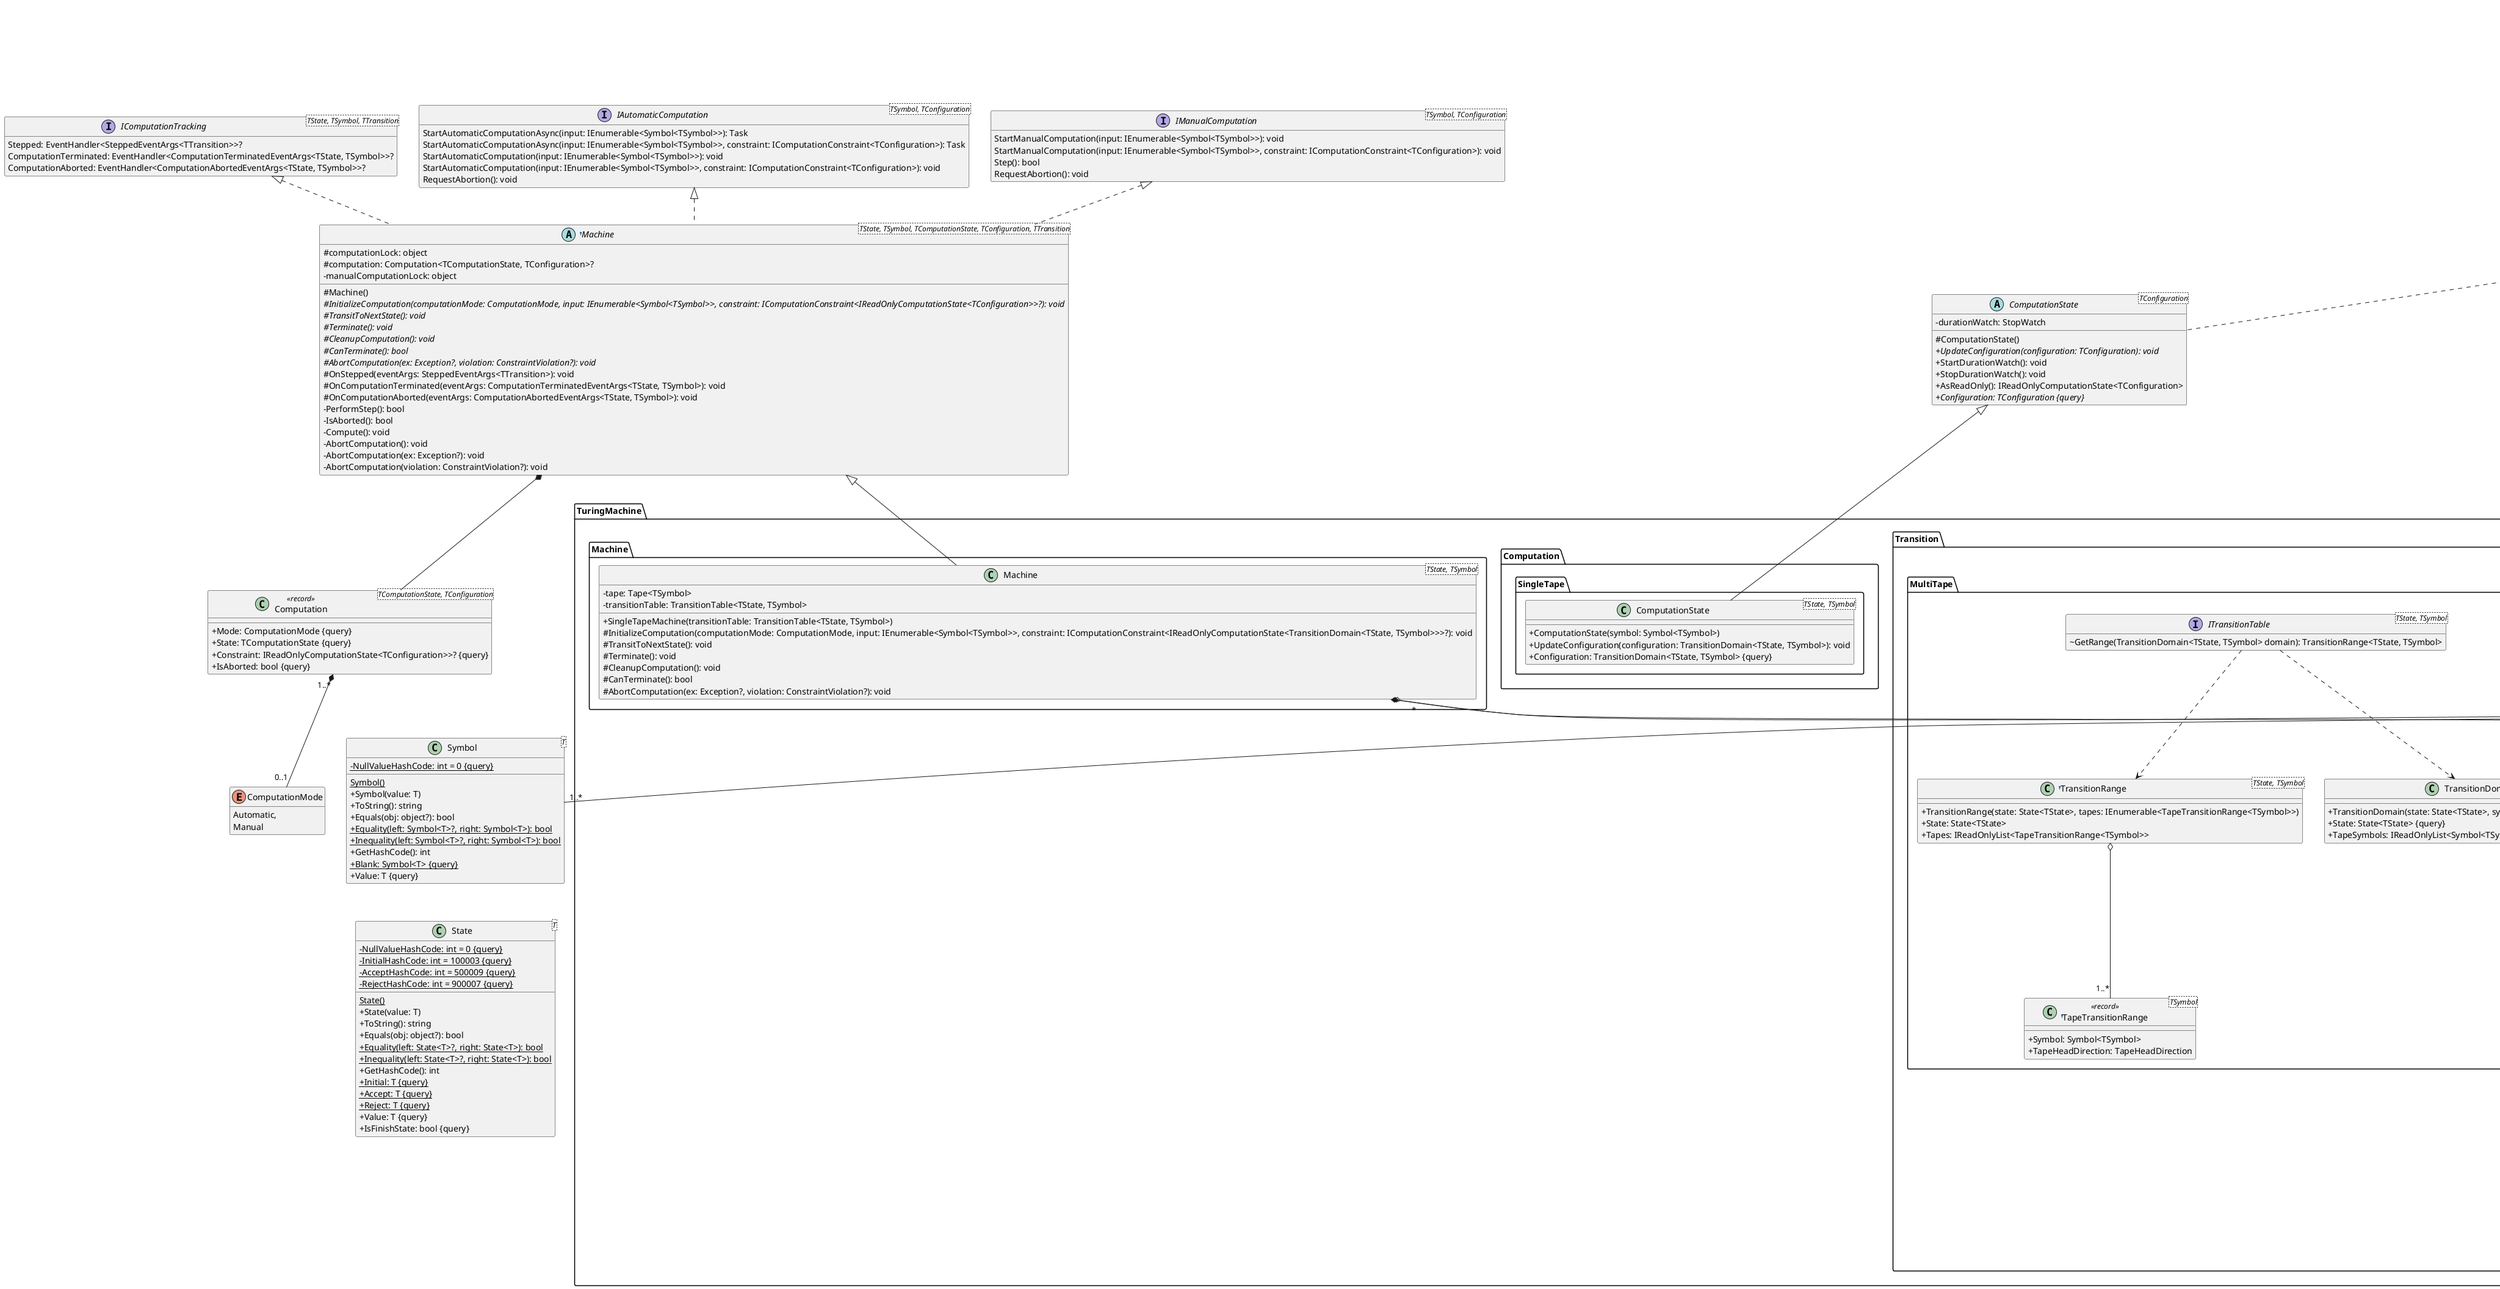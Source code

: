 @startuml classes
hide interface empty members
hide enum empty members
skinparam ClassAttributeIconSize 0

class "Symbol<T>" as Symbol {
    -{static} NullValueHashCode: int = 0 {query}    
    {static} Symbol()
    +Symbol(value: T)
    +ToString(): string
    +Equals(obj: object?): bool
    +{static} Equality(left: Symbol<T>?, right: Symbol<T>): bool
    +{static} Inequality(left: Symbol<T>?, right: Symbol<T>): bool
    +GetHashCode(): int
    +{method} {static} Blank: Symbol<T> {query}
    +{method} Value: T {query}
}

class "State<T>" as State {
    -{static} NullValueHashCode: int = 0 {query}
    -{static} InitialHashCode: int = 100003 {query}
    -{static} AcceptHashCode: int = 500009 {query}
    -{static} RejectHashCode: int = 900007 {query}
    {static} State()
    +State(value: T)
    +ToString(): string
    +Equals(obj: object?): bool
    +{static} Equality(left: State<T>?, right: State<T>): bool
    +{static} Inequality(left: State<T>?, right: State<T>): bool
    +GetHashCode(): int
    +{method} {static} Initial: T {query}
    +{method} {static} Accept: T {query}
    +{method} {static} Reject: T {query}
    +{method} Value: T {query}
    +{method} IsFinishState: bool {query}
}

Symbol -[hidden]- State

enum TapeHeadDirection {
    Stay
    Left
    Right
}

class "Tape<T>" as Tape {
    -symbols: LinkedList<Symbol<T>>
    -head: LinkedListNode<Symbol<T>>
    +Tape()
    +Tape(symbols: IEnumerable<Symbol<T>>)
    +MoveHeadInDirection(direction: TapeHeadDirection): Symbol<T>
    +Clear(): void
    +{method} CurrentSymbol: Symbol<T> {query}
    -MoveHeadToTheLeft(): Symbol<T>
    -MoveHeadToTheRight(): Symbol<T>
}

Tape "*" o-left- "1..*" Symbol
interface "IEnumerable<T>" as IEnumerable
IEnumerable <|.. Tape
Tape ..> TapeHeadDirection

namespace TuringMachine.Transition.SingleTape {
    class "TransitionDomain<TState, TSymbol>" as TransitionDomain << record >> {
        +{method} State: State<TState> {query}
        +{method} Symbol: Symbol<TSymbol> {query}
        +Implicit(state: TState, value: TSymbol): TransitionDomain<TState, TSymbol>
        +Implicit(state: State<TState>, symbol: Symbol<TSymbol>): TransitionDomain<TState, TSymbol>
    }

    class "TransitionRange<TState, TSymbol>" as TransitionRange << record >> {
        +{method} HeadDirection: TapeHeadDirection {query}
        +Implicit(state: TState, value: TSymbol, headDirection: TapeHeadDirection): TransitionRange<TState, TSymbol>
        +Implicit(state: State<TState>, symbol: Symbol<TSymbol>, headDirection: TapeHeadDirection): TransitionRange<TState, TSymbol>
    }

    class "Transition<TState, TSymbol>" as Transition << record >> {
        +{method} Domain: TransitionDomain<TState, TSymbol> {query}
        +{method} Range: TransitionRange<TState, TSymbol> {query}
        +Implicit(domain: TransitionDomain<TState, TSymbol>, range: TransitionRange<TState, TSymbol>): Transition<TState, TSymbol>
    }

    class "TransitionTable<TState, TSymbol>" as TransitionTable {
        -transitions: ReadOnlyDictionary<TState, TSymbol>
        +TransitionTable(transitions: IEnumerable<Transition<TState, TSymbol>>)
        ~[](TransitionDomain<TState, TSymbol> domain): TransitionRange
    }

    class "TransitionCollectionValidator<TState, TSymbol>" as TransitionCollectionValidator {
        +Validate(transitions: IEnumerable<Transition<TState, TSymbol>>): void
        -CheckDuplications(transitions: IEnumerable<Transition<TState, TSymbol>>): void
        -CheckDeterminism(transitions: IEnumerable<Transition<TState, TSymbol>>): void
        -CheckStates(transitions: IEnumerable<Transition<TState, TSymbol>>): void
        -CheckStateOfDomain(transition: Transition<TState, TSymbol>): void
        -CheckStateOfRange(transition: Transition<TState, TSymbol>): void
    }
}

class "Computation<TComputationState, TConfiguration>" as Computation <<record>> {
    +{method} Mode: ComputationMode {query}
    +{method} State: TComputationState {query}
    +{method} Constraint: IReadOnlyComputationState<TConfiguration>>? {query}
    +{method} IsAborted: bool {query}
}

interface "IAutomaticComputation<TSymbol, TConfiguration>" as IAutomaticComputation {
    StartAutomaticComputationAsync(input: IEnumerable<Symbol<TSymbol>>): Task
    StartAutomaticComputationAsync(input: IEnumerable<Symbol<TSymbol>>, constraint: IComputationConstraint<TConfiguration>): Task
    StartAutomaticComputation(input: IEnumerable<Symbol<TSymbol>>): void
    StartAutomaticComputation(input: IEnumerable<Symbol<TSymbol>>, constraint: IComputationConstraint<TConfiguration>): void
    RequestAbortion(): void
}

interface "IManualComputation<TSymbol, TConfiguration>" as IManualComputation {
    StartManualComputation(input: IEnumerable<Symbol<TSymbol>>): void
    StartManualComputation(input: IEnumerable<Symbol<TSymbol>>, constraint: IComputationConstraint<TConfiguration>): void
    Step(): bool
    RequestAbortion(): void
}

interface "IComputationTracking<TState, TSymbol, TTransition>" as IComputationTracking {
    Stepped: EventHandler<SteppedEventArgs<TTransition>>?
    ComputationTerminated: EventHandler<ComputationTerminatedEventArgs<TState, TSymbol>>?
    ComputationAborted: EventHandler<ComputationAbortedEventArgs<TState, TSymbol>>?
}

abstract class ComputationStateChangedEventArgs {
    +{method} StepCount: int {query}
    +{method} Duration: TimeSpan {query}
}

class "SteppedEventArgs<TTransition>" as SteppedEventArgs {
    +{method} Transition: TTransition {query}
}

class "ComputationTerminatedEventArgs<TState, TSymbol>" as ComputationTerminatedEventArgs {
    +{method} State: TState {query}
    +{method} RawResult: IReadOnlyList<Symbol<TSymbol>> {query}
    +TrimResult(): IEnumerable<Symbol<TSymbol>> 
}

class "ComputationAbortedEventArgs<TState, TSymbol>" as ComputationAbortedEventArgs {
    +{method} Exception: Exception? {query}
    +{method} ConstraintViolation: ConstraintViolation? {query}
}

enum ComputationMode {
    Automatic,
    Manual
}

~abstract class "Machine<TState, TSymbol, TComputationState, TConfiguration, TTransition>" as Machine {
    #computationLock: object
    #computation: Computation<TComputationState, TConfiguration>?
    -manualComputationLock: object
    #Machine()
    #{abstract} InitializeComputation(computationMode: ComputationMode, input: IEnumerable<Symbol<TSymbol>>, constraint: IComputationConstraint<IReadOnlyComputationState<TConfiguration>>?): void
    #{abstract} TransitToNextState(): void
    #{abstract} Terminate(): void
    #{abstract} CleanupComputation(): void
    #{abstract} CanTerminate(): bool
    #{abstract} AbortComputation(ex: Exception?, violation: ConstraintViolation?): void
    #OnStepped(eventArgs: SteppedEventArgs<TTransition>): void
    #OnComputationTerminated(eventArgs: ComputationTerminatedEventArgs<TState, TSymbol>): void
    #OnComputationAborted(eventArgs: ComputationAbortedEventArgs<TState, TSymbol>): void
    -PerformStep(): bool
    -IsAborted(): bool
    -Compute(): void
    -AbortComputation(): void
    -AbortComputation(ex: Exception?): void
    -AbortComputation(violation: ConstraintViolation?): void
    
}

namespace TuringMachine.Machine {
    class "Machine<TState, TSymbol>" as Machine {
        -tape: Tape<TSymbol>
        -transitionTable: TransitionTable<TState, TSymbol>
        +SingleTapeMachine(transitionTable: TransitionTable<TState, TSymbol>)
        #InitializeComputation(computationMode: ComputationMode, input: IEnumerable<Symbol<TSymbol>>, constraint: IComputationConstraint<IReadOnlyComputationState<TransitionDomain<TState, TSymbol>>>?): void
        #TransitToNextState(): void
        #Terminate(): void
        #CleanupComputation(): void
        #CanTerminate(): bool
        #AbortComputation(ex: Exception?, violation: ConstraintViolation?): void
    }
}

interface IReadOnlyComputationState {
    {method} StepCount: int {query}
    {method} Duration: TimeSpan {query}
}

interface "IReadOnlyComputationState<TConfiguration>" as IReadOnlyComputationStateWithTStateAndTConfiguration {
    {method} Configuration: TConfiguration {query}
}

abstract class "ComputationState<TConfiguration>" as ComputationState {
    -durationWatch: StopWatch
    #ComputationState()
    +{abstract} UpdateConfiguration(configuration: TConfiguration): void
    +StartDurationWatch(): void
    +StopDurationWatch(): void
    +AsReadOnly(): IReadOnlyComputationState<TConfiguration>
    +{abstract}{method} Configuration: TConfiguration {query}
}

~class "ReadOnlyComputationState<TConfiguration>" as ReadOnlyComputationState {
    -computationState: IReadOnlyComputationState<TConfiguration>
    +ReadOnlyComputationState(computationState: IReadOnlyComputationState<TConfiguration>)
}

namespace TuringMachine.Computation.SingleTape {
    class "ComputationState<TState, TSymbol>" as ComputationState {
        +ComputationState(symbol: Symbol<TSymbol>)
        +UpdateConfiguration(configuration: TransitionDomain<TState, TSymbol>): void
        +{method} Configuration: TransitionDomain<TState, TSymbol> {query}
    }
}

IReadOnlyComputationState <|-- IReadOnlyComputationStateWithTStateAndTConfiguration
IReadOnlyComputationStateWithTStateAndTConfiguration <|.. ComputationState
ComputationState <|-- TuringMachine.Computation.SingleTape.ComputationState
ReadOnlyComputationState o-up- IReadOnlyComputationStateWithTStateAndTConfiguration

interface "IComputationConstraint<TConfiguration>" as IComputationConstraint {
    Enforce(IReadOnlyComputationState<TConfiguration> computationState): ConstraintViolation?
}

class StepLimitConstraint {
    -stepLimit: int
    +StepLimitConstraint(stepLimit: int)
}

class TimeLimitConstraint {
    -timeLimit: TimeSpan
    +TimeLimitConstraint(timeout: TimeSpan)
}

class MultiConstraint {
    -constraints: IReadOnlyCollection<IComputationConstraint<IReadOnlyComputationState>>
    +MultiConstraint(constraints: IEnumerable<IComputationConstraint<IReadOnlyComputationState>>)
}

TuringMachine.Transition.SingleTape.TransitionDomain <|-- TuringMachine.Transition.SingleTape.TransitionRange
TuringMachine.Transition.SingleTape.Transition "*" o-- "1" TuringMachine.Transition.SingleTape.TransitionDomain
TuringMachine.Transition.SingleTape.Transition "*" o-- "1" TuringMachine.Transition.SingleTape.TransitionRange
TuringMachine.Transition.SingleTape.TransitionTable "*" o-- "1..*" TuringMachine.Transition.SingleTape.TransitionDomain
TuringMachine.Transition.SingleTape.TransitionTable "*" o-- "1..*" TuringMachine.Transition.SingleTape.TransitionRange
TuringMachine.Transition.SingleTape.TransitionTable -up-> "Validate()" TuringMachine.Transition.SingleTape.TransitionCollectionValidator
Tape -[hidden]right- TuringMachine.Transition.SingleTape.Transition

ComputationStateChangedEventArgs <|-- SteppedEventArgs
ComputationStateChangedEventArgs <|-- ComputationTerminatedEventArgs
ComputationTerminatedEventArgs <|-- ComputationAbortedEventArgs

IAutomaticComputation <|.. Machine
IManualComputation <|.. Machine
IComputationTracking <|.. Machine
Machine *-- Computation
TuringMachine.Machine.Machine *-- Tape
TuringMachine.Machine.Machine "*" o-- "1" TuringMachine.Transition.SingleTape.TransitionTable
Machine <|-- TuringMachine.Machine.Machine
Computation "1..*" *-- "0..1" ComputationMode   

IComputationConstraint <|.. StepLimitConstraint
IComputationConstraint <|.. TimeLimitConstraint
IComputationConstraint <|.. MultiConstraint
IReadOnlyComputationState <.. IComputationConstraint : parameter

MultiConstraint -[hidden]down- ConstraintViolation

class ConstraintViolation << record >> {
    +{method} Reason: string
}

class StepLimitViolation << record >> {
    +{method} StepLimit: int
}

class TimeLimitViolation << record >> {
    +{method} TimeLimit: TimeSpan
}

class MultiViolation << record >> {
    +{method} Violations: IEnumerable<Violation>
}

ConstraintViolation <|-- CancellationViolation
ConstraintViolation <|-- StepLimitViolation
ConstraintViolation <|-- TimeLimitViolation
ConstraintViolation <|-- MultiViolation

namespace TuringMachine.Transition.MultiTape {
    class "StateTransition<TState>" as StateTransition {
        +{method} Domain: State<TState>
        +{method} Range: State<TState>
    }

    class "TapeTransition<TSymbol>" as TapeTransition {
        +{method} Domain: Symbol<TSymbol>
        +{method} Range: Symbol<TSymbol>
        +{method} TapeHeadDirection: TapeHeadDirection
    }

    class "Transition<TState, TSymbol>" as Transition {
        +Transition(state: StateTransition<TState>, tapes: IEnumerable<TapeTransition<TSymbol>>)
        +{method} State: StateTransition<TState>
        +{method} Tapes: IReadOnlyList<TapeTransition<TSymbol>>
    }   

    ~class "TapeTransitionRange<TSymbol>" as TapeTransitionRange << record >> {
        +{method} Symbol: Symbol<TSymbol>
        +{method} TapeHeadDirection: TapeHeadDirection
    }

    ~class "TransitionRange<TState, TSymbol>" as TransitionRange {
        +TransitionRange(state: State<TState>, tapes: IEnumerable<TapeTransitionRange<TSymbol>>)
        +{method} State: State<TState>
        +{method} Tapes: IReadOnlyList<TapeTransitionRange<TSymbol>>
    }

    class "TransitionDomain<TState, TSymbol>" as TransitionDomain {
        +TransitionDomain(state: State<TState>, symbols: IEnumerable<Symbol<TSymbol>>)
        +{method} State: State<TState> {query}
        +{method} TapeSymbols: IReadOnlyList<Symbol<TSymbol>> {query}
    }

    interface "ITransitionTable<TState, TSymbol>" as ITransitionTable {
        ~GetRange(TransitionDomain<TState, TSymbol> domain): TransitionRange<TState, TSymbol>
    }

    TuringMachine.Transition.MultiTape.Transition o-- TuringMachine.Transition.MultiTape.StateTransition
    TuringMachine.Transition.MultiTape.Transition o-- "1..*" TuringMachine.Transition.MultiTape.TapeTransition
    TuringMachine.Transition.MultiTape.ITransitionTable ..> TuringMachine.Transition.MultiTape.TransitionDomain
    TuringMachine.Transition.MultiTape.ITransitionTable ..> TuringMachine.Transition.MultiTape.TransitionRange
    TuringMachine.Transition.MultiTape.TransitionRange o-- "1..*" TuringMachine.Transition.MultiTape.TapeTransitionRange
}

@enduml